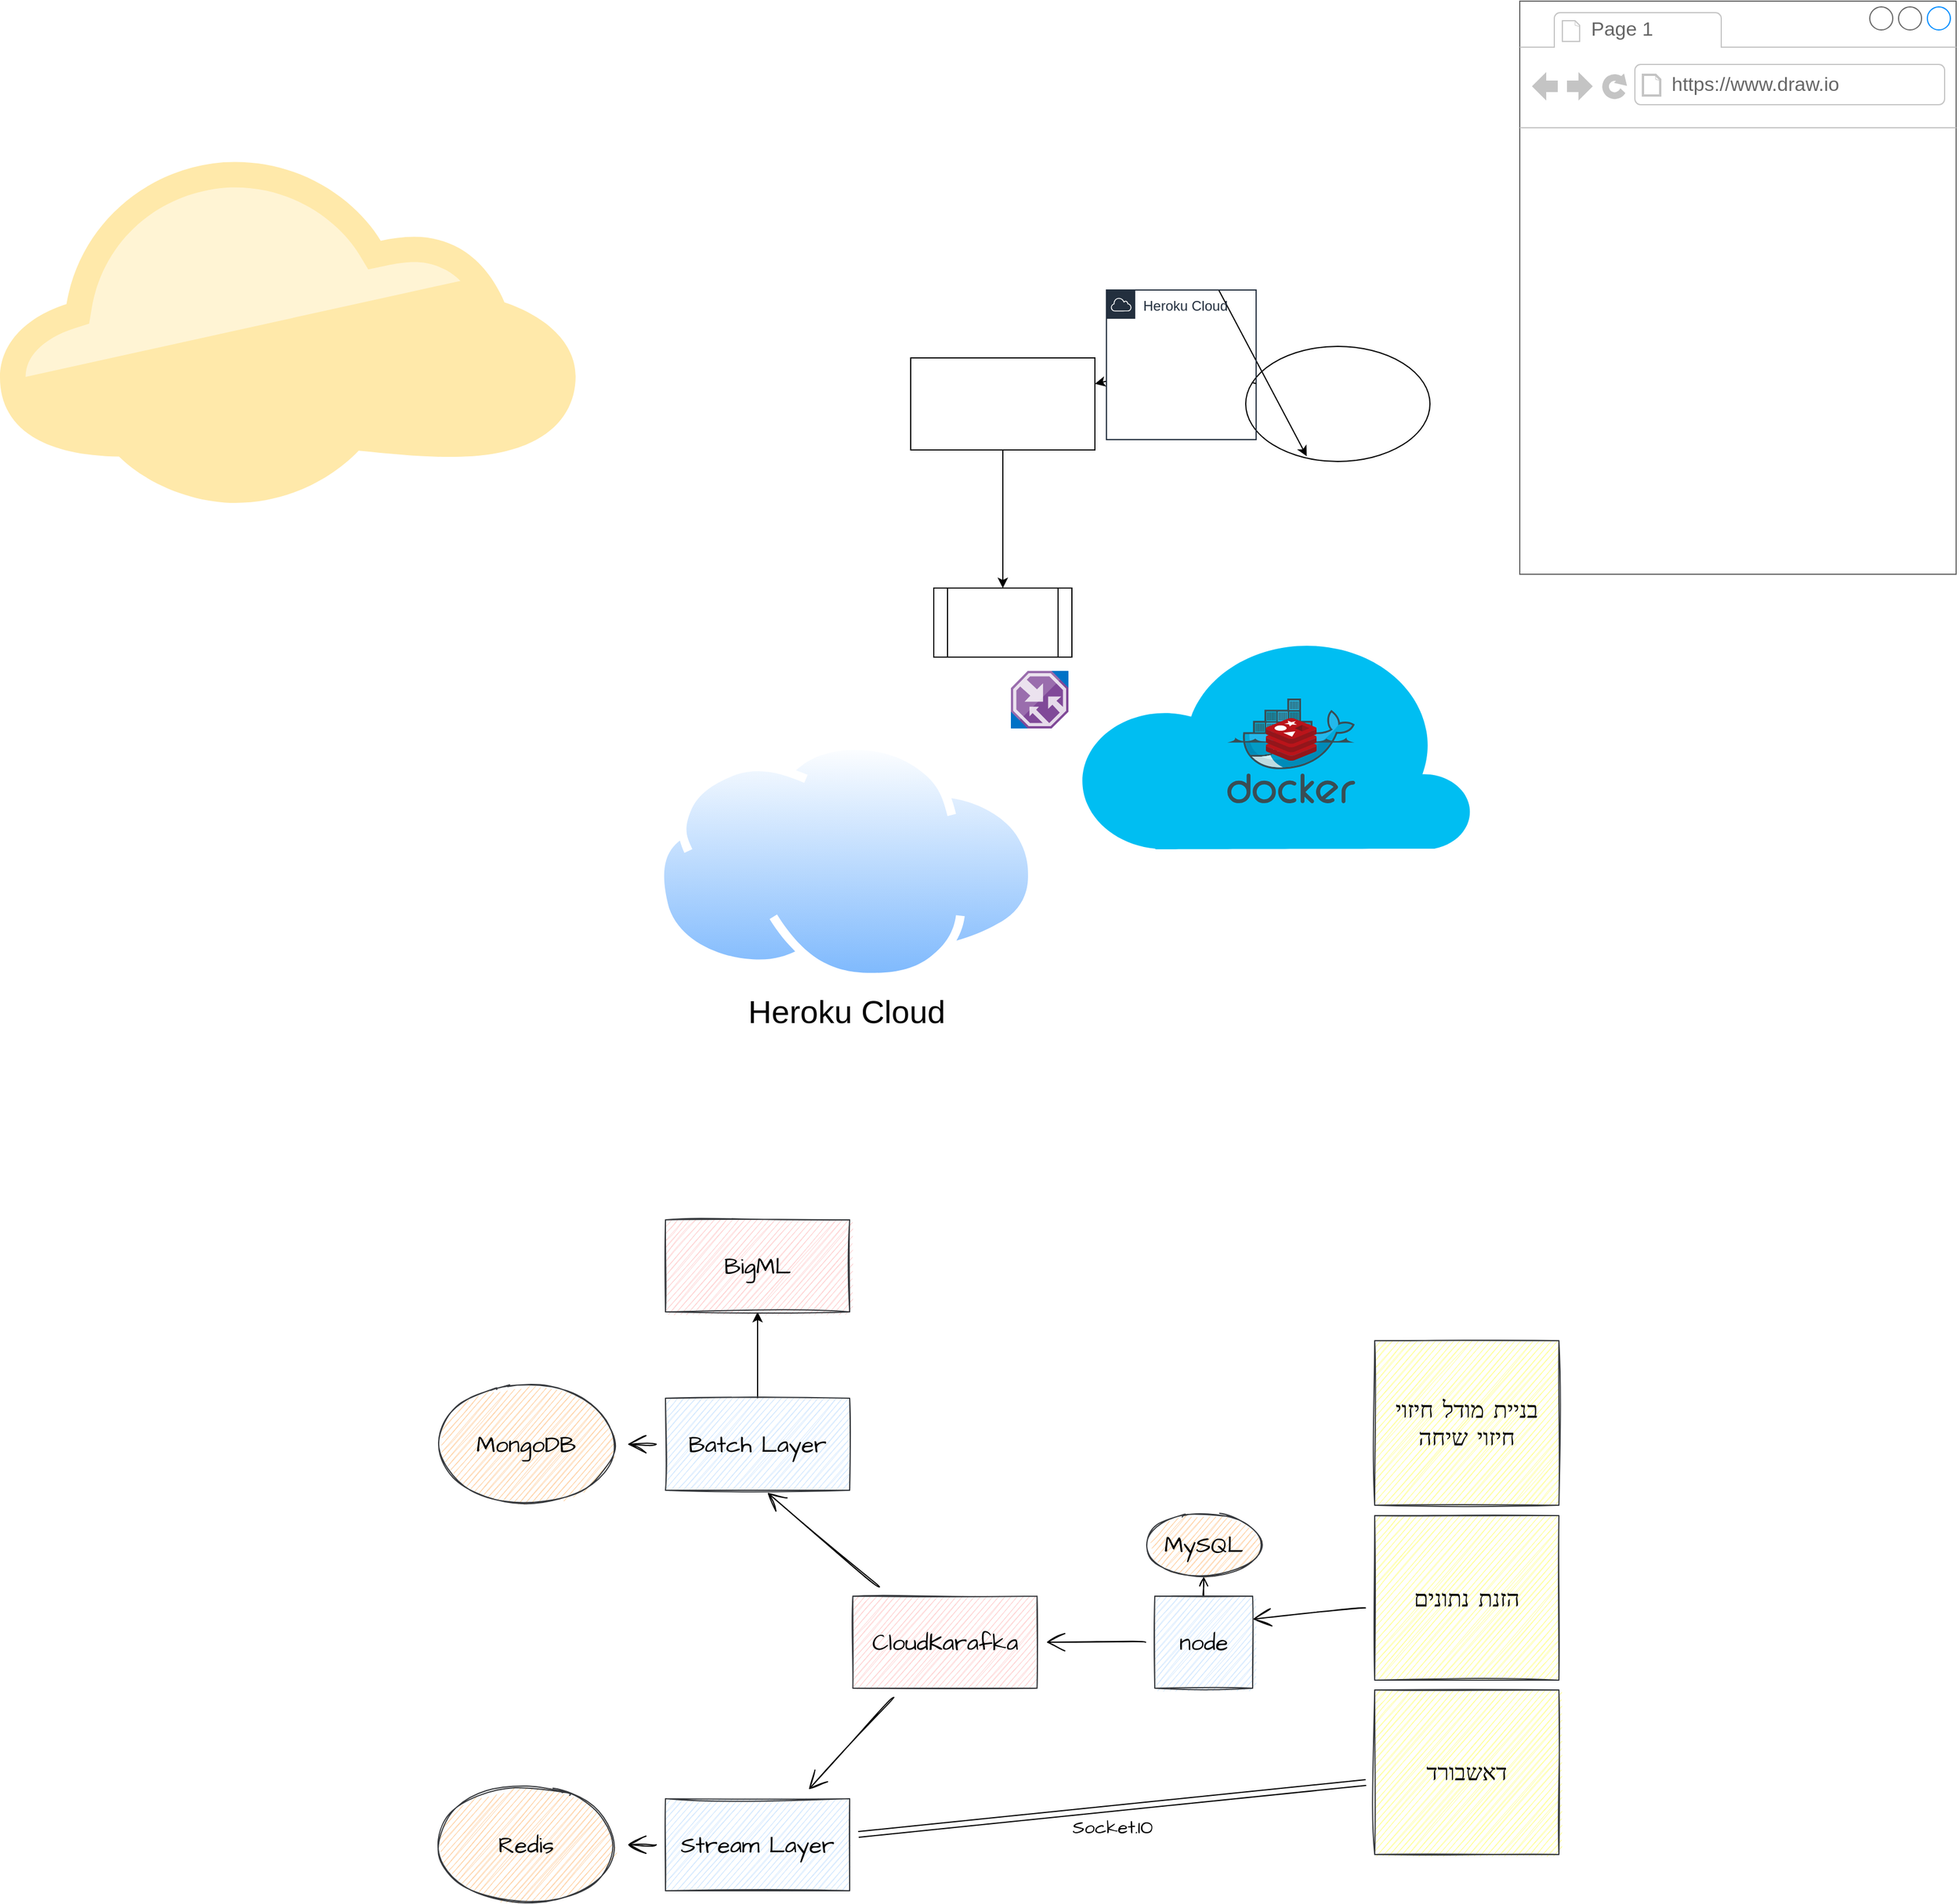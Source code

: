 <mxfile>
    <diagram id="UuK2HaR8IraqpZOOFNCf" name="ארכיטקטורת מערכת">
        <mxGraphModel dx="2241" dy="1076" grid="0" gridSize="10" guides="1" tooltips="1" connect="1" arrows="1" fold="1" page="0" pageScale="1" pageWidth="827" pageHeight="1169" math="0" shadow="0">
            <root>
                <mxCell id="0"/>
                <mxCell id="1" parent="0"/>
                <mxCell id="19" value="" style="verticalLabelPosition=bottom;html=1;verticalAlign=top;align=center;strokeColor=none;fillColor=#00BEF2;shape=mxgraph.azure.cloud;" parent="1" vertex="1">
                    <mxGeometry x="14" y="314" width="344" height="187" as="geometry"/>
                </mxCell>
                <mxCell id="11" value="Heroku Cloud" style="aspect=fixed;perimeter=ellipsePerimeter;html=1;align=center;shadow=0;dashed=0;spacingTop=3;image;image=img/lib/active_directory/internet_cloud.svg;sketch=0;fontSize=28;" parent="1" vertex="1">
                    <mxGeometry x="-352" y="407" width="331.75" height="209" as="geometry"/>
                </mxCell>
                <mxCell id="6" value="" style="edgeStyle=none;html=1;" parent="1" source="2" target="5" edge="1">
                    <mxGeometry relative="1" as="geometry"/>
                </mxCell>
                <mxCell id="2" value="" style="rounded=0;whiteSpace=wrap;html=1;" parent="1" vertex="1">
                    <mxGeometry x="-130" y="74" width="160" height="80" as="geometry"/>
                </mxCell>
                <mxCell id="4" value="" style="edgeStyle=none;html=1;startArrow=none;" parent="1" source="15" target="2" edge="1">
                    <mxGeometry relative="1" as="geometry"/>
                </mxCell>
                <mxCell id="3" value="" style="ellipse;whiteSpace=wrap;html=1;" parent="1" vertex="1">
                    <mxGeometry x="161" y="64" width="160" height="100" as="geometry"/>
                </mxCell>
                <mxCell id="5" value="" style="shape=process;whiteSpace=wrap;html=1;backgroundOutline=1;" parent="1" vertex="1">
                    <mxGeometry x="-110" y="274" width="120" height="60" as="geometry"/>
                </mxCell>
                <mxCell id="7" value="" style="aspect=fixed;html=1;points=[];align=center;image;fontSize=12;image=img/lib/mscae/Docker.svg;" parent="1" vertex="1">
                    <mxGeometry x="145" y="370" width="110.97" height="91" as="geometry"/>
                </mxCell>
                <mxCell id="8" value="" style="aspect=fixed;html=1;points=[];align=center;image;fontSize=12;image=img/lib/mscae/Cache_Redis_Product.svg;" parent="1" vertex="1">
                    <mxGeometry x="178.46" y="387" width="44.05" height="37" as="geometry"/>
                </mxCell>
                <mxCell id="16" style="edgeStyle=none;html=1;exitX=0.75;exitY=0;exitDx=0;exitDy=0;entryX=0.331;entryY=0.955;entryDx=0;entryDy=0;entryPerimeter=0;" parent="1" source="15" target="3" edge="1">
                    <mxGeometry relative="1" as="geometry"/>
                </mxCell>
                <mxCell id="15" value="Heroku Cloud" style="points=[[0,0],[0.25,0],[0.5,0],[0.75,0],[1,0],[1,0.25],[1,0.5],[1,0.75],[1,1],[0.75,1],[0.5,1],[0.25,1],[0,1],[0,0.75],[0,0.5],[0,0.25]];outlineConnect=0;gradientColor=none;html=1;whiteSpace=wrap;fontSize=12;fontStyle=0;shape=mxgraph.aws4.group;grIcon=mxgraph.aws4.group_aws_cloud;strokeColor=#232F3E;fillColor=none;verticalAlign=top;align=left;spacingLeft=30;fontColor=#232F3E;dashed=0;" parent="1" vertex="1">
                    <mxGeometry x="40.03" y="15" width="130" height="130" as="geometry"/>
                </mxCell>
                <mxCell id="18" value="" style="edgeStyle=none;html=1;endArrow=none;" parent="1" source="3" target="15" edge="1">
                    <mxGeometry relative="1" as="geometry">
                        <mxPoint x="161" y="114" as="sourcePoint"/>
                        <mxPoint x="30" y="114" as="targetPoint"/>
                    </mxGeometry>
                </mxCell>
                <mxCell id="20" value="" style="aspect=fixed;html=1;points=[];align=center;image;fontSize=12;image=img/lib/mscae/SendGrid_Accounts.svg;sketch=0;" parent="1" vertex="1">
                    <mxGeometry x="-43" y="346" width="50" height="50" as="geometry"/>
                </mxCell>
                <mxCell id="21" value="" style="aspect=fixed;html=1;points=[];align=center;image;fontSize=12;image=img/lib/mscae/Traffic_Manager.svg;sketch=0;" parent="1" vertex="1">
                    <mxGeometry x="-43" y="346" width="50" height="50" as="geometry"/>
                </mxCell>
                <mxCell id="22" value="" style="points=[[0,0.64,0],[0.2,0.15,0],[0.4,0.01,0],[0.79,0.25,0],[1,0.65,0],[0.8,0.86,0],[0.41,1,0],[0.16,0.86,0]];verticalLabelPosition=bottom;html=1;verticalAlign=top;aspect=fixed;align=center;pointerEvents=1;shape=mxgraph.cisco19.cloud2;fillColor=#FFE9AA;strokeColor=none;sketch=0;fontSize=28;" parent="1" vertex="1">
                    <mxGeometry x="-921" y="-100" width="500" height="300" as="geometry"/>
                </mxCell>
                <mxCell id="23" value="" style="strokeWidth=1;shadow=0;dashed=0;align=center;html=1;shape=mxgraph.mockup.containers.browserWindow;rSize=0;strokeColor=#666666;strokeColor2=#008cff;strokeColor3=#c4c4c4;mainText=,;recursiveResize=0;sketch=0;fontSize=28;" parent="1" vertex="1">
                    <mxGeometry x="399" y="-236" width="379" height="498" as="geometry"/>
                </mxCell>
                <mxCell id="24" value="Page 1" style="strokeWidth=1;shadow=0;dashed=0;align=center;html=1;shape=mxgraph.mockup.containers.anchor;fontSize=17;fontColor=#666666;align=left;" parent="23" vertex="1">
                    <mxGeometry x="60" y="12" width="110" height="26" as="geometry"/>
                </mxCell>
                <mxCell id="25" value="https://www.draw.io" style="strokeWidth=1;shadow=0;dashed=0;align=center;html=1;shape=mxgraph.mockup.containers.anchor;rSize=0;fontSize=17;fontColor=#666666;align=left;" parent="23" vertex="1">
                    <mxGeometry x="130" y="60" width="250" height="26" as="geometry"/>
                </mxCell>
                <mxCell id="33" style="edgeStyle=none;curved=1;rounded=0;sketch=1;hachureGap=4;orthogonalLoop=1;jettySize=auto;html=1;entryX=1;entryY=0.25;entryDx=0;entryDy=0;fontFamily=Architects Daughter;fontSource=https%3A%2F%2Ffonts.googleapis.com%2Fcss%3Ffamily%3DArchitects%2BDaughter;fontSize=16;endArrow=open;startSize=14;endSize=14;sourcePerimeterSpacing=8;targetPerimeterSpacing=8;" parent="1" source="26" target="32" edge="1">
                    <mxGeometry relative="1" as="geometry"/>
                </mxCell>
                <mxCell id="26" value="הזנת נתונים" style="rounded=0;whiteSpace=wrap;html=1;sketch=1;hachureGap=4;fontFamily=Architects Daughter;fontSource=https%3A%2F%2Ffonts.googleapis.com%2Fcss%3Ffamily%3DArchitects%2BDaughter;fontSize=20;fillColor=#ffff88;strokeColor=#36393d;" parent="1" vertex="1">
                    <mxGeometry x="273" y="1080" width="160" height="143" as="geometry"/>
                </mxCell>
                <mxCell id="27" value="דאשבורד" style="rounded=0;whiteSpace=wrap;html=1;sketch=1;hachureGap=4;fontFamily=Architects Daughter;fontSource=https%3A%2F%2Ffonts.googleapis.com%2Fcss%3Ffamily%3DArchitects%2BDaughter;fontSize=20;fillColor=#ffff88;strokeColor=#36393d;" parent="1" vertex="1">
                    <mxGeometry x="273" y="1231.5" width="160" height="143" as="geometry"/>
                </mxCell>
                <mxCell id="41" style="edgeStyle=none;curved=1;rounded=0;sketch=1;hachureGap=4;orthogonalLoop=1;jettySize=auto;html=1;entryX=0.553;entryY=1.025;entryDx=0;entryDy=0;entryPerimeter=0;fontFamily=Architects Daughter;fontSource=https%3A%2F%2Ffonts.googleapis.com%2Fcss%3Ffamily%3DArchitects%2BDaughter;fontSize=16;endArrow=open;startSize=14;endSize=14;sourcePerimeterSpacing=8;targetPerimeterSpacing=8;" parent="1" source="28" target="39" edge="1">
                    <mxGeometry relative="1" as="geometry"/>
                </mxCell>
                <mxCell id="42" style="edgeStyle=none;curved=1;rounded=0;sketch=1;hachureGap=4;orthogonalLoop=1;jettySize=auto;html=1;fontFamily=Architects Daughter;fontSource=https%3A%2F%2Ffonts.googleapis.com%2Fcss%3Ffamily%3DArchitects%2BDaughter;fontSize=16;endArrow=open;startSize=14;endSize=14;sourcePerimeterSpacing=8;targetPerimeterSpacing=8;" parent="1" source="28" target="31" edge="1">
                    <mxGeometry relative="1" as="geometry"/>
                </mxCell>
                <mxCell id="28" value="CloudKarafka" style="rounded=0;whiteSpace=wrap;html=1;sketch=1;hachureGap=4;fontFamily=Architects Daughter;fontSource=https%3A%2F%2Ffonts.googleapis.com%2Fcss%3Ffamily%3DArchitects%2BDaughter;fontSize=20;fillColor=#ffcccc;strokeColor=#36393d;" parent="1" vertex="1">
                    <mxGeometry x="-180.25" y="1150" width="160" height="80" as="geometry"/>
                </mxCell>
                <mxCell id="37" value="" style="edgeStyle=none;curved=1;rounded=0;sketch=1;hachureGap=4;orthogonalLoop=1;jettySize=auto;html=1;fontFamily=Architects Daughter;fontSource=https%3A%2F%2Ffonts.googleapis.com%2Fcss%3Ffamily%3DArchitects%2BDaughter;fontSize=16;endArrow=open;startSize=14;endSize=14;sourcePerimeterSpacing=8;targetPerimeterSpacing=8;" parent="1" source="31" target="35" edge="1">
                    <mxGeometry relative="1" as="geometry"/>
                </mxCell>
                <mxCell id="44" value="Socket.IO" style="edgeStyle=none;curved=1;rounded=0;sketch=1;hachureGap=4;orthogonalLoop=1;jettySize=auto;html=1;fontFamily=Architects Daughter;fontSource=https%3A%2F%2Ffonts.googleapis.com%2Fcss%3Ffamily%3DArchitects%2BDaughter;fontSize=16;endArrow=open;sourcePerimeterSpacing=8;targetPerimeterSpacing=8;shape=link;width=5;" parent="1" source="31" target="27" edge="1">
                    <mxGeometry x="-0.012" y="-16" relative="1" as="geometry">
                        <mxPoint x="1" as="offset"/>
                    </mxGeometry>
                </mxCell>
                <mxCell id="31" value="Stream Layer" style="rounded=0;whiteSpace=wrap;html=1;sketch=1;hachureGap=4;fontFamily=Architects Daughter;fontSource=https%3A%2F%2Ffonts.googleapis.com%2Fcss%3Ffamily%3DArchitects%2BDaughter;fontSize=20;fillColor=#cce5ff;strokeColor=#36393d;" parent="1" vertex="1">
                    <mxGeometry x="-343" y="1326" width="160" height="80" as="geometry"/>
                </mxCell>
                <mxCell id="43" value="" style="edgeStyle=none;curved=1;rounded=0;sketch=1;hachureGap=4;orthogonalLoop=1;jettySize=auto;html=1;fontFamily=Architects Daughter;fontSource=https%3A%2F%2Ffonts.googleapis.com%2Fcss%3Ffamily%3DArchitects%2BDaughter;fontSize=16;endArrow=open;startSize=14;endSize=14;sourcePerimeterSpacing=8;targetPerimeterSpacing=8;" parent="1" source="32" target="28" edge="1">
                    <mxGeometry relative="1" as="geometry"/>
                </mxCell>
                <mxCell id="46" style="edgeStyle=none;curved=1;rounded=0;sketch=1;hachureGap=4;orthogonalLoop=1;jettySize=auto;html=1;exitX=0.5;exitY=0;exitDx=0;exitDy=0;entryX=0.5;entryY=1;entryDx=0;entryDy=0;fontFamily=Architects Daughter;fontSource=https%3A%2F%2Ffonts.googleapis.com%2Fcss%3Ffamily%3DArchitects%2BDaughter;fontSize=16;endArrow=open;sourcePerimeterSpacing=8;targetPerimeterSpacing=8;" parent="1" source="32" target="45" edge="1">
                    <mxGeometry relative="1" as="geometry"/>
                </mxCell>
                <mxCell id="32" value="node" style="rounded=0;whiteSpace=wrap;html=1;sketch=1;hachureGap=4;fontFamily=Architects Daughter;fontSource=https%3A%2F%2Ffonts.googleapis.com%2Fcss%3Ffamily%3DArchitects%2BDaughter;fontSize=20;fillColor=#cce5ff;strokeColor=#36393d;" parent="1" vertex="1">
                    <mxGeometry x="82" y="1150" width="85" height="80" as="geometry"/>
                </mxCell>
                <mxCell id="35" value="Redis" style="ellipse;whiteSpace=wrap;html=1;sketch=1;hachureGap=4;fontFamily=Architects Daughter;fontSource=https%3A%2F%2Ffonts.googleapis.com%2Fcss%3Ffamily%3DArchitects%2BDaughter;fontSize=20;fillColor=#ffcc99;strokeColor=#36393d;" parent="1" vertex="1">
                    <mxGeometry x="-544" y="1316" width="160" height="100" as="geometry"/>
                </mxCell>
                <mxCell id="38" value="" style="edgeStyle=none;curved=1;rounded=0;sketch=1;hachureGap=4;orthogonalLoop=1;jettySize=auto;html=1;fontFamily=Architects Daughter;fontSource=https%3A%2F%2Ffonts.googleapis.com%2Fcss%3Ffamily%3DArchitects%2BDaughter;fontSize=16;endArrow=open;startSize=14;endSize=14;sourcePerimeterSpacing=8;targetPerimeterSpacing=8;" parent="1" source="39" target="40" edge="1">
                    <mxGeometry relative="1" as="geometry"/>
                </mxCell>
                <mxCell id="49" value="" style="edgeStyle=none;html=1;" edge="1" parent="1" source="39" target="48">
                    <mxGeometry relative="1" as="geometry"/>
                </mxCell>
                <mxCell id="39" value="Batch Layer" style="rounded=0;whiteSpace=wrap;html=1;sketch=1;hachureGap=4;fontFamily=Architects Daughter;fontSource=https%3A%2F%2Ffonts.googleapis.com%2Fcss%3Ffamily%3DArchitects%2BDaughter;fontSize=20;fillColor=#cce5ff;strokeColor=#36393d;" parent="1" vertex="1">
                    <mxGeometry x="-343" y="978" width="160" height="80" as="geometry"/>
                </mxCell>
                <mxCell id="40" value="MongoDB" style="ellipse;whiteSpace=wrap;html=1;sketch=1;hachureGap=4;fontFamily=Architects Daughter;fontSource=https%3A%2F%2Ffonts.googleapis.com%2Fcss%3Ffamily%3DArchitects%2BDaughter;fontSize=20;fillColor=#ffcc99;strokeColor=#36393d;" parent="1" vertex="1">
                    <mxGeometry x="-544" y="968" width="160" height="100" as="geometry"/>
                </mxCell>
                <mxCell id="45" value="MySQL" style="ellipse;whiteSpace=wrap;html=1;sketch=1;hachureGap=4;fontFamily=Architects Daughter;fontSource=https%3A%2F%2Ffonts.googleapis.com%2Fcss%3Ffamily%3DArchitects%2BDaughter;fontSize=20;fillColor=#ffcc99;strokeColor=#36393d;" parent="1" vertex="1">
                    <mxGeometry x="72.25" y="1077" width="104.5" height="56" as="geometry"/>
                </mxCell>
                <mxCell id="47" value="בניית מודל חיזוי&lt;br&gt;חיזוי שיחה" style="rounded=0;whiteSpace=wrap;html=1;sketch=1;hachureGap=4;fontFamily=Architects Daughter;fontSource=https%3A%2F%2Ffonts.googleapis.com%2Fcss%3Ffamily%3DArchitects%2BDaughter;fontSize=20;fillColor=#ffff88;strokeColor=#36393d;" parent="1" vertex="1">
                    <mxGeometry x="273" y="928" width="160" height="143" as="geometry"/>
                </mxCell>
                <mxCell id="48" value="BigML" style="rounded=0;whiteSpace=wrap;html=1;sketch=1;hachureGap=4;fontFamily=Architects Daughter;fontSource=https%3A%2F%2Ffonts.googleapis.com%2Fcss%3Ffamily%3DArchitects%2BDaughter;fontSize=20;fillColor=#ffcccc;strokeColor=#36393d;" vertex="1" parent="1">
                    <mxGeometry x="-343" y="823" width="160" height="80" as="geometry"/>
                </mxCell>
            </root>
        </mxGraphModel>
    </diagram>
    <diagram id="P85h82dA6LXHRIZTX0QC" name="SreamLayer">
        <mxGraphModel dx="631" dy="410" grid="1" gridSize="10" guides="1" tooltips="1" connect="1" arrows="1" fold="1" page="1" pageScale="1" pageWidth="827" pageHeight="1169" math="0" shadow="0">
            <root>
                <mxCell id="vRY0Rg8dUZFfQzen5DUI-0"/>
                <mxCell id="vRY0Rg8dUZFfQzen5DUI-1" parent="vRY0Rg8dUZFfQzen5DUI-0"/>
                <mxCell id="vRY0Rg8dUZFfQzen5DUI-2" value="Sream Layer" style="swimlane;" vertex="1" parent="vRY0Rg8dUZFfQzen5DUI-1">
                    <mxGeometry x="220" y="220" width="460" height="320" as="geometry"/>
                </mxCell>
            </root>
        </mxGraphModel>
    </diagram>
    <diagram id="OC1M_GP1efDRiu2blmym" name="נתוני לקוחות">
        <mxGraphModel dx="694" dy="451" grid="1" gridSize="10" guides="1" tooltips="1" connect="1" arrows="1" fold="1" page="1" pageScale="1" pageWidth="827" pageHeight="1169" math="0" shadow="0">
            <root>
                <mxCell id="tpzjsjMTKmNWrkl4Ve3y-0"/>
                <mxCell id="tpzjsjMTKmNWrkl4Ve3y-1" parent="tpzjsjMTKmNWrkl4Ve3y-0"/>
                <mxCell id="tpzjsjMTKmNWrkl4Ve3y-81" value="" style="edgeStyle=none;html=1;" edge="1" parent="tpzjsjMTKmNWrkl4Ve3y-1" source="tpzjsjMTKmNWrkl4Ve3y-77" target="tpzjsjMTKmNWrkl4Ve3y-79">
                    <mxGeometry relative="1" as="geometry"/>
                </mxCell>
                <mxCell id="tpzjsjMTKmNWrkl4Ve3y-77" value="Custumer" style="swimlane;childLayout=stackLayout;horizontal=1;startSize=30;horizontalStack=0;rounded=1;fontSize=14;fontStyle=0;strokeWidth=2;resizeParent=0;resizeLast=1;shadow=0;dashed=0;align=center;" vertex="1" parent="tpzjsjMTKmNWrkl4Ve3y-1">
                    <mxGeometry x="380" y="410" width="160" height="120" as="geometry"/>
                </mxCell>
                <mxCell id="tpzjsjMTKmNWrkl4Ve3y-78" value="cust_id&#10;name&#10;birth_date&#10;address&#10;gender&#10;" style="align=left;strokeColor=none;fillColor=none;spacingLeft=4;fontSize=12;verticalAlign=top;resizable=0;rotatable=0;part=1;" vertex="1" parent="tpzjsjMTKmNWrkl4Ve3y-77">
                    <mxGeometry y="30" width="160" height="90" as="geometry"/>
                </mxCell>
                <mxCell id="tpzjsjMTKmNWrkl4Ve3y-87" value="" style="edgeStyle=none;html=1;" edge="1" parent="tpzjsjMTKmNWrkl4Ve3y-1" source="tpzjsjMTKmNWrkl4Ve3y-79" target="tpzjsjMTKmNWrkl4Ve3y-85">
                    <mxGeometry relative="1" as="geometry"/>
                </mxCell>
                <mxCell id="tpzjsjMTKmNWrkl4Ve3y-79" value="Custumer_products" style="swimlane;childLayout=stackLayout;horizontal=1;startSize=30;horizontalStack=0;rounded=1;fontSize=14;fontStyle=0;strokeWidth=2;resizeParent=0;resizeLast=1;shadow=0;dashed=0;align=center;" vertex="1" parent="tpzjsjMTKmNWrkl4Ve3y-1">
                    <mxGeometry x="580" y="430" width="160" height="80" as="geometry"/>
                </mxCell>
                <mxCell id="tpzjsjMTKmNWrkl4Ve3y-80" value="cust_id&#10;product_id" style="align=left;strokeColor=none;fillColor=none;spacingLeft=4;fontSize=12;verticalAlign=top;resizable=0;rotatable=0;part=1;" vertex="1" parent="tpzjsjMTKmNWrkl4Ve3y-79">
                    <mxGeometry y="30" width="160" height="50" as="geometry"/>
                </mxCell>
                <mxCell id="tpzjsjMTKmNWrkl4Ve3y-85" value="products" style="swimlane;childLayout=stackLayout;horizontal=1;startSize=30;horizontalStack=0;rounded=1;fontSize=14;fontStyle=0;strokeWidth=2;resizeParent=0;resizeLast=1;shadow=0;dashed=0;align=center;" vertex="1" parent="tpzjsjMTKmNWrkl4Ve3y-1">
                    <mxGeometry x="580" y="540" width="160" height="80" as="geometry"/>
                </mxCell>
                <mxCell id="tpzjsjMTKmNWrkl4Ve3y-86" value="product_id&#10;title" style="align=left;strokeColor=none;fillColor=none;spacingLeft=4;fontSize=12;verticalAlign=top;resizable=0;rotatable=0;part=1;" vertex="1" parent="tpzjsjMTKmNWrkl4Ve3y-85">
                    <mxGeometry y="30" width="160" height="50" as="geometry"/>
                </mxCell>
            </root>
        </mxGraphModel>
    </diagram>
    <diagram id="dzEZAZBYIZPmV__bGYyE" name="נתוני שיחה">
        <mxGraphModel dx="1041" dy="676" grid="1" gridSize="10" guides="1" tooltips="1" connect="1" arrows="1" fold="1" page="1" pageScale="1" pageWidth="827" pageHeight="1169" math="0" shadow="0">
            <root>
                <mxCell id="0Cny4hkROh3hkvsonhbf-0"/>
                <mxCell id="0Cny4hkROh3hkvsonhbf-1" parent="0Cny4hkROh3hkvsonhbf-0"/>
            </root>
        </mxGraphModel>
    </diagram>
</mxfile>